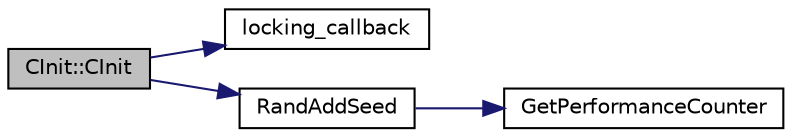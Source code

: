 digraph "CInit::CInit"
{
  edge [fontname="Helvetica",fontsize="10",labelfontname="Helvetica",labelfontsize="10"];
  node [fontname="Helvetica",fontsize="10",shape=record];
  rankdir="LR";
  Node0 [label="CInit::CInit",height=0.2,width=0.4,color="black", fillcolor="grey75", style="filled", fontcolor="black"];
  Node0 -> Node1 [color="midnightblue",fontsize="10",style="solid",fontname="Helvetica"];
  Node1 [label="locking_callback",height=0.2,width=0.4,color="black", fillcolor="white", style="filled",URL="$util_8cpp.html#a2dcf58b384f55190242d4b0e3b1c0b39"];
  Node0 -> Node2 [color="midnightblue",fontsize="10",style="solid",fontname="Helvetica"];
  Node2 [label="RandAddSeed",height=0.2,width=0.4,color="black", fillcolor="white", style="filled",URL="$util_8cpp.html#ab699fbdf803610a4e2060fd87787f7e0"];
  Node2 -> Node3 [color="midnightblue",fontsize="10",style="solid",fontname="Helvetica"];
  Node3 [label="GetPerformanceCounter",height=0.2,width=0.4,color="black", fillcolor="white", style="filled",URL="$util_8h.html#acd4d9988b9bb3f31fddf72a34b2bc37f"];
}
